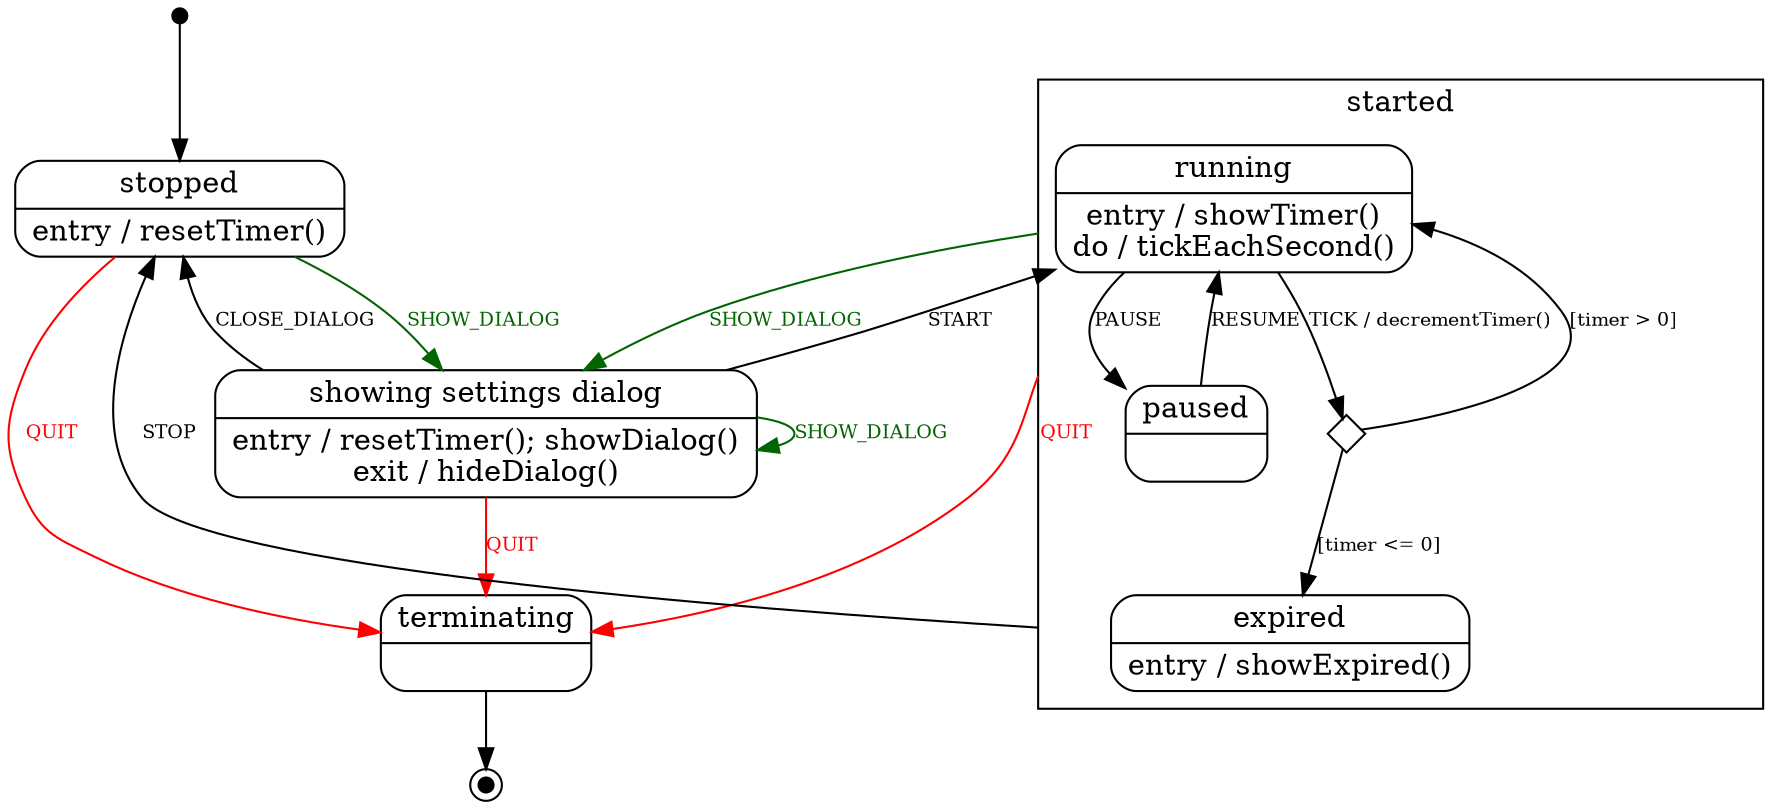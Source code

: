 # State machine diagram for Menubar Countdown
#
# To generate PNG from this file:
#
#     dot -T png -o states.png states.gv
#
# `dot` is part of Graphviz <https://www.graphviz.org>

strict digraph States {
    graph [
        forcelabels=true;
        compound=true;
    ];

    node [
        shape=Mrecord;
        fontsize=14;
        label="{ \N | }";
    ];

    edge [
        fontsize=9;
    ];

    # Initial state
    init [
        shape=point;
        height=0.10;
        width=0.10;
    ];

    # Terminal state
    exit [
        shape=point;
        height=0.10;
        width=0.10;
        peripheries=2;
    ];

    stopped [
        label="{ \N | entry / resetTimer() }";
    ];

    dialog [
        label="{ showing settings dialog | entry / resetTimer(); showDialog()\nexit / hideDialog() }";
    ];

    subgraph cluster_started {
        label="started";

        running [
            label="{ \N | entry / showTimer()\ndo / tickEachSecond() }"
        ];
        paused [
        ];
        expired [
            label="{ \N | entry / showExpired() }"
        ];

        running -> paused   [ label=PAUSE ];
        paused  -> running  [ label=RESUME ];

        decrement  [
            label="";
            shape=diamond;
            fixedsize=true;
            height=0.25;
            width=0.25;
        ];

        running    -> decrement  [ label="TICK / decrementTimer()" ];
        decrement  -> running    [ label="[timer > 0]" ];
        decrement  -> expired    [ label="[timer <= 0]" ];
    }

    terminating [
    ];

    init -> stopped;

    { stopped, dialog } -> dialog [
        label=SHOW_DIALOG;
        color=darkgreen;
        fontcolor=darkgreen;
    ];
    running -> dialog [
        label=SHOW_DIALOG;
        color=darkgreen;
        fontcolor=darkgreen;
        ltail=cluster_started;
    ];

    dialog -> running [ label=START ];
    dialog -> stopped [ label=CLOSE_DIALOG ];

    # cluster_started -> stopped
    expired -> stopped [
        label=STOP;
        ltail=cluster_started;
    ];

    { stopped, dialog } -> terminating [
        label=QUIT;
        color=red;
        fontcolor=red;
    ];

    # cluster_started -> terminating
    running -> terminating [
        label=QUIT;
        color=red;
        fontcolor=red;
        ltail=cluster_started;
    ];

    terminating -> exit;
}
